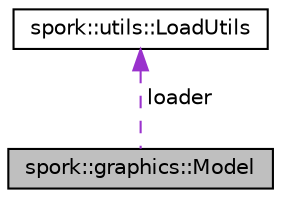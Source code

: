 digraph "spork::graphics::Model"
{
  edge [fontname="Helvetica",fontsize="10",labelfontname="Helvetica",labelfontsize="10"];
  node [fontname="Helvetica",fontsize="10",shape=record];
  Node1 [label="spork::graphics::Model",height=0.2,width=0.4,color="black", fillcolor="grey75", style="filled", fontcolor="black"];
  Node2 -> Node1 [dir="back",color="darkorchid3",fontsize="10",style="dashed",label=" loader" ];
  Node2 [label="spork::utils::LoadUtils",height=0.2,width=0.4,color="black", fillcolor="white", style="filled",URL="$classspork_1_1utils_1_1_load_utils.html",tooltip="Loading utility class. "];
}
